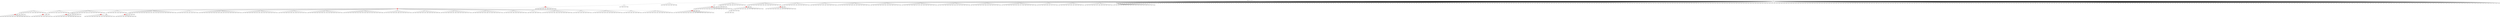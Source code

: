 digraph g {
	"53" -> "54";
	"54" [color=indianred1, style=filled, label="14"];
	"52" -> "53";
	"53" [label="19"];
	"50" -> "51";
	"51" [color=indianred1, style=filled, label="45"];
	"49" -> "50";
	"50" [label="21"];
	"36" -> "37";
	"37" [color=indianred1, style=filled, label="39"];
	"35" -> "36";
	"36" [label="38"];
	"32" -> "33";
	"33" [color=indianred1, style=filled, label="15"];
	"31" -> "32";
	"32" [label="20"];
	"27" -> "28";
	"28" [color=indianred1, style=filled, label="10"];
	"26" -> "27";
	"27" [label="2"];
	"25" -> "26";
	"26" [label="10"];
	"25" -> "29";
	"29" [label="3"];
	"25" -> "30";
	"30" [label="28"];
	"25" -> "31";
	"31" [label="15"];
	"25" -> "34";
	"34" [label="41"];
	"25" -> "35";
	"35" [label="39"];
	"25" -> "38";
	"38" [label="33"];
	"25" -> "39";
	"39" [label="47"];
	"25" -> "40";
	"40" [label="30"];
	"25" -> "41";
	"41" [label="35"];
	"25" -> "42";
	"42" [label="5"];
	"25" -> "43";
	"43" [label="16"];
	"25" -> "44";
	"44" [label="31"];
	"25" -> "45";
	"45" [label="36"];
	"25" -> "46";
	"46" [label="7"];
	"25" -> "47";
	"47" [label="9"];
	"25" -> "48";
	"48" [label="26"];
	"25" -> "49";
	"49" [label="45"];
	"25" -> "52";
	"52" [label="14"];
	"25" -> "55";
	"55" [label="25"];
	"25" -> "56";
	"56" [label="23"];
	"25" -> "57";
	"57" [label="4"];
	"24" -> "25";
	"25" [color=indianred1, style=filled, label="27"];
	"23" -> "24";
	"24" [color=indianred1, style=filled, label="11"];
	"22" -> "23";
	"23" [label="27"];
	"17" -> "18";
	"18" [color=indianred1, style=filled, label="43"];
	"16" -> "17";
	"17" [label="40"];
	"15" -> "16";
	"16" [color=indianred1, style=filled, label="17"];
	"14" -> "15";
	"15" [label="43"];
	"14" -> "19";
	"19" [label="1"];
	"7" -> "8";
	"8" [label="29"];
	"6" -> "7";
	"7" [label="42"];
	"5" -> "6";
	"6" [color=indianred1, style=filled, label="46"];
	"4" -> "5";
	"5" [label="12"];
	"2" -> "3";
	"3" [color=indianred1, style=filled, label="8"];
	"1" -> "2";
	"2" [label="18"];
	"0" -> "1";
	"1" [label="8"];
	"0" -> "4";
	"4" [label="46"];
	"0" -> "9";
	"9" [label="13"];
	"0" -> "10";
	"10" [label="37"];
	"0" -> "11";
	"11" [label="22"];
	"0" -> "12";
	"12" [label="49"];
	"0" -> "13";
	"13" [label="32"];
	"0" -> "14";
	"14" [label="17"];
	"0" -> "20";
	"20" [label="50"];
	"0" -> "21";
	"21" [label="24"];
	"0" -> "22";
	"22" [label="11"];
	"0" -> "58";
	"58" [label="34"];
	"0" -> "59";
	"59" [label="44"];
	"0" -> "60";
	"60" [label="6"];
	"0" -> "61";
	"61" [label="48"];
	"0" [label="germline"];
	"0" -> "cell1";
	"cell1" [shape=box];
	"45" -> "cell2";
	"cell2" [shape=box];
	"0" -> "cell3";
	"cell3" [shape=box];
	"55" -> "cell4";
	"cell4" [shape=box];
	"10" -> "cell5";
	"cell5" [shape=box];
	"0" -> "cell6";
	"cell6" [shape=box];
	"0" -> "cell7";
	"cell7" [shape=box];
	"21" -> "cell8";
	"cell8" [shape=box];
	"0" -> "cell9";
	"cell9" [shape=box];
	"0" -> "cell10";
	"cell10" [shape=box];
	"0" -> "cell11";
	"cell11" [shape=box];
	"0" -> "cell12";
	"cell12" [shape=box];
	"0" -> "cell13";
	"cell13" [shape=box];
	"21" -> "cell14";
	"cell14" [shape=box];
	"0" -> "cell15";
	"cell15" [shape=box];
	"47" -> "cell16";
	"cell16" [shape=box];
	"14" -> "cell17";
	"cell17" [shape=box];
	"4" -> "cell18";
	"cell18" [shape=box];
	"10" -> "cell19";
	"cell19" [shape=box];
	"52" -> "cell20";
	"cell20" [shape=box];
	"3" -> "cell21";
	"cell21" [shape=box];
	"57" -> "cell22";
	"cell22" [shape=box];
	"8" -> "cell23";
	"cell23" [shape=box];
	"47" -> "cell24";
	"cell24" [shape=box];
	"0" -> "cell25";
	"cell25" [shape=box];
	"16" -> "cell26";
	"cell26" [shape=box];
	"0" -> "cell27";
	"cell27" [shape=box];
	"52" -> "cell28";
	"cell28" [shape=box];
	"0" -> "cell29";
	"cell29" [shape=box];
	"0" -> "cell30";
	"cell30" [shape=box];
	"0" -> "cell31";
	"cell31" [shape=box];
	"0" -> "cell32";
	"cell32" [shape=box];
	"54" -> "cell33";
	"cell33" [shape=box];
	"0" -> "cell34";
	"cell34" [shape=box];
	"40" -> "cell35";
	"cell35" [shape=box];
	"0" -> "cell36";
	"cell36" [shape=box];
	"0" -> "cell37";
	"cell37" [shape=box];
	"0" -> "cell38";
	"cell38" [shape=box];
	"0" -> "cell39";
	"cell39" [shape=box];
	"16" -> "cell40";
	"cell40" [shape=box];
	"0" -> "cell41";
	"cell41" [shape=box];
	"0" -> "cell42";
	"cell42" [shape=box];
	"0" -> "cell43";
	"cell43" [shape=box];
	"41" -> "cell44";
	"cell44" [shape=box];
	"29" -> "cell45";
	"cell45" [shape=box];
	"0" -> "cell46";
	"cell46" [shape=box];
	"0" -> "cell47";
	"cell47" [shape=box];
	"0" -> "cell48";
	"cell48" [shape=box];
	"13" -> "cell49";
	"cell49" [shape=box];
	"49" -> "cell50";
	"cell50" [shape=box];
	"0" -> "cell51";
	"cell51" [shape=box];
	"14" -> "cell52";
	"cell52" [shape=box];
	"0" -> "cell53";
	"cell53" [shape=box];
	"0" -> "cell54";
	"cell54" [shape=box];
	"45" -> "cell55";
	"cell55" [shape=box];
	"16" -> "cell56";
	"cell56" [shape=box];
	"0" -> "cell57";
	"cell57" [shape=box];
	"58" -> "cell58";
	"cell58" [shape=box];
	"0" -> "cell59";
	"cell59" [shape=box];
	"0" -> "cell60";
	"cell60" [shape=box];
	"0" -> "cell61";
	"cell61" [shape=box];
	"0" -> "cell62";
	"cell62" [shape=box];
	"28" -> "cell63";
	"cell63" [shape=box];
	"0" -> "cell64";
	"cell64" [shape=box];
	"0" -> "cell65";
	"cell65" [shape=box];
	"11" -> "cell66";
	"cell66" [shape=box];
	"52" -> "cell67";
	"cell67" [shape=box];
	"26" -> "cell68";
	"cell68" [shape=box];
	"35" -> "cell69";
	"cell69" [shape=box];
	"0" -> "cell70";
	"cell70" [shape=box];
	"18" -> "cell71";
	"cell71" [shape=box];
	"0" -> "cell72";
	"cell72" [shape=box];
	"40" -> "cell73";
	"cell73" [shape=box];
	"6" -> "cell74";
	"cell74" [shape=box];
	"41" -> "cell75";
	"cell75" [shape=box];
	"0" -> "cell76";
	"cell76" [shape=box];
	"0" -> "cell77";
	"cell77" [shape=box];
	"12" -> "cell78";
	"cell78" [shape=box];
	"34" -> "cell79";
	"cell79" [shape=box];
	"43" -> "cell80";
	"cell80" [shape=box];
	"0" -> "cell81";
	"cell81" [shape=box];
	"0" -> "cell82";
	"cell82" [shape=box];
	"0" -> "cell83";
	"cell83" [shape=box];
	"60" -> "cell84";
	"cell84" [shape=box];
	"0" -> "cell85";
	"cell85" [shape=box];
	"17" -> "cell86";
	"cell86" [shape=box];
	"0" -> "cell87";
	"cell87" [shape=box];
	"39" -> "cell88";
	"cell88" [shape=box];
	"0" -> "cell89";
	"cell89" [shape=box];
	"60" -> "cell90";
	"cell90" [shape=box];
	"16" -> "cell91";
	"cell91" [shape=box];
	"39" -> "cell92";
	"cell92" [shape=box];
	"44" -> "cell93";
	"cell93" [shape=box];
	"0" -> "cell94";
	"cell94" [shape=box];
	"34" -> "cell95";
	"cell95" [shape=box];
	"2" -> "cell96";
	"cell96" [shape=box];
	"24" -> "cell97";
	"cell97" [shape=box];
	"0" -> "cell98";
	"cell98" [shape=box];
	"20" -> "cell99";
	"cell99" [shape=box];
	"0" -> "cell100";
	"cell100" [shape=box];
	"53" -> "cell101";
	"cell101" [shape=box];
	"54" -> "cell102";
	"cell102" [shape=box];
	"0" -> "cell103";
	"cell103" [shape=box];
	"33" -> "cell104";
	"cell104" [shape=box];
	"4" -> "cell105";
	"cell105" [shape=box];
	"0" -> "cell106";
	"cell106" [shape=box];
	"33" -> "cell107";
	"cell107" [shape=box];
	"30" -> "cell108";
	"cell108" [shape=box];
	"26" -> "cell109";
	"cell109" [shape=box];
	"61" -> "cell110";
	"cell110" [shape=box];
	"23" -> "cell111";
	"cell111" [shape=box];
	"13" -> "cell112";
	"cell112" [shape=box];
	"3" -> "cell113";
	"cell113" [shape=box];
	"33" -> "cell114";
	"cell114" [shape=box];
	"0" -> "cell115";
	"cell115" [shape=box];
	"0" -> "cell116";
	"cell116" [shape=box];
	"0" -> "cell117";
	"cell117" [shape=box];
	"40" -> "cell118";
	"cell118" [shape=box];
	"0" -> "cell119";
	"cell119" [shape=box];
	"48" -> "cell120";
	"cell120" [shape=box];
	"41" -> "cell121";
	"cell121" [shape=box];
	"1" -> "cell122";
	"cell122" [shape=box];
	"0" -> "cell123";
	"cell123" [shape=box];
	"18" -> "cell124";
	"cell124" [shape=box];
	"26" -> "cell125";
	"cell125" [shape=box];
	"0" -> "cell126";
	"cell126" [shape=box];
	"0" -> "cell127";
	"cell127" [shape=box];
	"0" -> "cell128";
	"cell128" [shape=box];
	"0" -> "cell129";
	"cell129" [shape=box];
	"0" -> "cell130";
	"cell130" [shape=box];
	"47" -> "cell131";
	"cell131" [shape=box];
	"4" -> "cell132";
	"cell132" [shape=box];
	"0" -> "cell133";
	"cell133" [shape=box];
	"55" -> "cell134";
	"cell134" [shape=box];
	"54" -> "cell135";
	"cell135" [shape=box];
	"0" -> "cell136";
	"cell136" [shape=box];
	"0" -> "cell137";
	"cell137" [shape=box];
	"0" -> "cell138";
	"cell138" [shape=box];
	"0" -> "cell139";
	"cell139" [shape=box];
	"47" -> "cell140";
	"cell140" [shape=box];
	"35" -> "cell141";
	"cell141" [shape=box];
	"18" -> "cell142";
	"cell142" [shape=box];
	"0" -> "cell143";
	"cell143" [shape=box];
	"20" -> "cell144";
	"cell144" [shape=box];
	"0" -> "cell145";
	"cell145" [shape=box];
	"38" -> "cell146";
	"cell146" [shape=box];
	"0" -> "cell147";
	"cell147" [shape=box];
	"10" -> "cell148";
	"cell148" [shape=box];
	"0" -> "cell149";
	"cell149" [shape=box];
	"0" -> "cell150";
	"cell150" [shape=box];
	"0" -> "cell151";
	"cell151" [shape=box];
	"42" -> "cell152";
	"cell152" [shape=box];
	"26" -> "cell153";
	"cell153" [shape=box];
	"0" -> "cell154";
	"cell154" [shape=box];
	"0" -> "cell155";
	"cell155" [shape=box];
	"0" -> "cell156";
	"cell156" [shape=box];
	"40" -> "cell157";
	"cell157" [shape=box];
	"1" -> "cell158";
	"cell158" [shape=box];
	"0" -> "cell159";
	"cell159" [shape=box];
	"0" -> "cell160";
	"cell160" [shape=box];
	"36" -> "cell161";
	"cell161" [shape=box];
	"0" -> "cell162";
	"cell162" [shape=box];
	"35" -> "cell163";
	"cell163" [shape=box];
	"26" -> "cell164";
	"cell164" [shape=box];
	"4" -> "cell165";
	"cell165" [shape=box];
	"40" -> "cell166";
	"cell166" [shape=box];
	"0" -> "cell167";
	"cell167" [shape=box];
	"49" -> "cell168";
	"cell168" [shape=box];
	"30" -> "cell169";
	"cell169" [shape=box];
	"0" -> "cell170";
	"cell170" [shape=box];
	"57" -> "cell171";
	"cell171" [shape=box];
	"16" -> "cell172";
	"cell172" [shape=box];
	"43" -> "cell173";
	"cell173" [shape=box];
	"0" -> "cell174";
	"cell174" [shape=box];
	"27" -> "cell175";
	"cell175" [shape=box];
	"47" -> "cell176";
	"cell176" [shape=box];
	"49" -> "cell177";
	"cell177" [shape=box];
	"61" -> "cell178";
	"cell178" [shape=box];
	"0" -> "cell179";
	"cell179" [shape=box];
	"51" -> "cell180";
	"cell180" [shape=box];
	"13" -> "cell181";
	"cell181" [shape=box];
	"0" -> "cell182";
	"cell182" [shape=box];
	"48" -> "cell183";
	"cell183" [shape=box];
	"59" -> "cell184";
	"cell184" [shape=box];
	"26" -> "cell185";
	"cell185" [shape=box];
	"0" -> "cell186";
	"cell186" [shape=box];
	"38" -> "cell187";
	"cell187" [shape=box];
	"0" -> "cell188";
	"cell188" [shape=box];
	"0" -> "cell189";
	"cell189" [shape=box];
	"0" -> "cell190";
	"cell190" [shape=box];
	"58" -> "cell191";
	"cell191" [shape=box];
	"0" -> "cell192";
	"cell192" [shape=box];
	"0" -> "cell193";
	"cell193" [shape=box];
	"0" -> "cell194";
	"cell194" [shape=box];
	"8" -> "cell195";
	"cell195" [shape=box];
	"28" -> "cell196";
	"cell196" [shape=box];
	"0" -> "cell197";
	"cell197" [shape=box];
	"0" -> "cell198";
	"cell198" [shape=box];
	"22" -> "cell199";
	"cell199" [shape=box];
	"0" -> "cell200";
	"cell200" [shape=box];
	"3" -> "cell201";
	"cell201" [shape=box];
	"0" -> "cell202";
	"cell202" [shape=box];
	"32" -> "cell203";
	"cell203" [shape=box];
	"40" -> "cell204";
	"cell204" [shape=box];
	"12" -> "cell205";
	"cell205" [shape=box];
	"0" -> "cell206";
	"cell206" [shape=box];
	"14" -> "cell207";
	"cell207" [shape=box];
	"0" -> "cell208";
	"cell208" [shape=box];
	"39" -> "cell209";
	"cell209" [shape=box];
	"43" -> "cell210";
	"cell210" [shape=box];
	"0" -> "cell211";
	"cell211" [shape=box];
	"18" -> "cell212";
	"cell212" [shape=box];
	"0" -> "cell213";
	"cell213" [shape=box];
	"40" -> "cell214";
	"cell214" [shape=box];
	"0" -> "cell215";
	"cell215" [shape=box];
	"0" -> "cell216";
	"cell216" [shape=box];
	"0" -> "cell217";
	"cell217" [shape=box];
	"0" -> "cell218";
	"cell218" [shape=box];
	"0" -> "cell219";
	"cell219" [shape=box];
	"0" -> "cell220";
	"cell220" [shape=box];
	"52" -> "cell221";
	"cell221" [shape=box];
	"0" -> "cell222";
	"cell222" [shape=box];
	"0" -> "cell223";
	"cell223" [shape=box];
	"54" -> "cell224";
	"cell224" [shape=box];
	"0" -> "cell225";
	"cell225" [shape=box];
	"0" -> "cell226";
	"cell226" [shape=box];
	"0" -> "cell227";
	"cell227" [shape=box];
	"38" -> "cell228";
	"cell228" [shape=box];
	"9" -> "cell229";
	"cell229" [shape=box];
	"0" -> "cell230";
	"cell230" [shape=box];
	"10" -> "cell231";
	"cell231" [shape=box];
	"0" -> "cell232";
	"cell232" [shape=box];
	"0" -> "cell233";
	"cell233" [shape=box];
	"0" -> "cell234";
	"cell234" [shape=box];
	"9" -> "cell235";
	"cell235" [shape=box];
	"20" -> "cell236";
	"cell236" [shape=box];
	"0" -> "cell237";
	"cell237" [shape=box];
	"0" -> "cell238";
	"cell238" [shape=box];
	"0" -> "cell239";
	"cell239" [shape=box];
	"16" -> "cell240";
	"cell240" [shape=box];
	"0" -> "cell241";
	"cell241" [shape=box];
	"30" -> "cell242";
	"cell242" [shape=box];
	"0" -> "cell243";
	"cell243" [shape=box];
	"0" -> "cell244";
	"cell244" [shape=box];
	"0" -> "cell245";
	"cell245" [shape=box];
	"0" -> "cell246";
	"cell246" [shape=box];
	"0" -> "cell247";
	"cell247" [shape=box];
	"16" -> "cell248";
	"cell248" [shape=box];
	"0" -> "cell249";
	"cell249" [shape=box];
	"0" -> "cell250";
	"cell250" [shape=box];
	"0" -> "cell251";
	"cell251" [shape=box];
	"0" -> "cell252";
	"cell252" [shape=box];
	"0" -> "cell253";
	"cell253" [shape=box];
	"6" -> "cell254";
	"cell254" [shape=box];
	"3" -> "cell255";
	"cell255" [shape=box];
	"20" -> "cell256";
	"cell256" [shape=box];
	"42" -> "cell257";
	"cell257" [shape=box];
	"14" -> "cell258";
	"cell258" [shape=box];
	"33" -> "cell259";
	"cell259" [shape=box];
	"0" -> "cell260";
	"cell260" [shape=box];
	"42" -> "cell261";
	"cell261" [shape=box];
	"0" -> "cell262";
	"cell262" [shape=box];
	"0" -> "cell263";
	"cell263" [shape=box];
	"10" -> "cell264";
	"cell264" [shape=box];
	"0" -> "cell265";
	"cell265" [shape=box];
	"46" -> "cell266";
	"cell266" [shape=box];
	"37" -> "cell267";
	"cell267" [shape=box];
	"0" -> "cell268";
	"cell268" [shape=box];
	"0" -> "cell269";
	"cell269" [shape=box];
	"0" -> "cell270";
	"cell270" [shape=box];
	"0" -> "cell271";
	"cell271" [shape=box];
	"61" -> "cell272";
	"cell272" [shape=box];
	"60" -> "cell273";
	"cell273" [shape=box];
	"0" -> "cell274";
	"cell274" [shape=box];
	"56" -> "cell275";
	"cell275" [shape=box];
	"0" -> "cell276";
	"cell276" [shape=box];
	"52" -> "cell277";
	"cell277" [shape=box];
	"0" -> "cell278";
	"cell278" [shape=box];
	"16" -> "cell279";
	"cell279" [shape=box];
	"56" -> "cell280";
	"cell280" [shape=box];
	"0" -> "cell281";
	"cell281" [shape=box];
	"0" -> "cell282";
	"cell282" [shape=box];
	"60" -> "cell283";
	"cell283" [shape=box];
	"0" -> "cell284";
	"cell284" [shape=box];
	"59" -> "cell285";
	"cell285" [shape=box];
	"0" -> "cell286";
	"cell286" [shape=box];
	"21" -> "cell287";
	"cell287" [shape=box];
	"44" -> "cell288";
	"cell288" [shape=box];
	"0" -> "cell289";
	"cell289" [shape=box];
	"0" -> "cell290";
	"cell290" [shape=box];
	"47" -> "cell291";
	"cell291" [shape=box];
	"4" -> "cell292";
	"cell292" [shape=box];
	"0" -> "cell293";
	"cell293" [shape=box];
	"54" -> "cell294";
	"cell294" [shape=box];
	"0" -> "cell295";
	"cell295" [shape=box];
	"18" -> "cell296";
	"cell296" [shape=box];
	"0" -> "cell297";
	"cell297" [shape=box];
	"35" -> "cell298";
	"cell298" [shape=box];
	"0" -> "cell299";
	"cell299" [shape=box];
	"10" -> "cell300";
	"cell300" [shape=box];
	"9" -> "cell301";
	"cell301" [shape=box];
	"11" -> "cell302";
	"cell302" [shape=box];
	"42" -> "cell303";
	"cell303" [shape=box];
	"58" -> "cell304";
	"cell304" [shape=box];
	"0" -> "cell305";
	"cell305" [shape=box];
	"29" -> "cell306";
	"cell306" [shape=box];
	"57" -> "cell307";
	"cell307" [shape=box];
	"0" -> "cell308";
	"cell308" [shape=box];
	"0" -> "cell309";
	"cell309" [shape=box];
	"0" -> "cell310";
	"cell310" [shape=box];
	"0" -> "cell311";
	"cell311" [shape=box];
	"0" -> "cell312";
	"cell312" [shape=box];
	"29" -> "cell313";
	"cell313" [shape=box];
	"27" -> "cell314";
	"cell314" [shape=box];
	"0" -> "cell315";
	"cell315" [shape=box];
	"24" -> "cell316";
	"cell316" [shape=box];
	"0" -> "cell317";
	"cell317" [shape=box];
	"0" -> "cell318";
	"cell318" [shape=box];
	"0" -> "cell319";
	"cell319" [shape=box];
	"0" -> "cell320";
	"cell320" [shape=box];
	"60" -> "cell321";
	"cell321" [shape=box];
	"0" -> "cell322";
	"cell322" [shape=box];
	"47" -> "cell323";
	"cell323" [shape=box];
	"57" -> "cell324";
	"cell324" [shape=box];
	"13" -> "cell325";
	"cell325" [shape=box];
	"0" -> "cell326";
	"cell326" [shape=box];
	"48" -> "cell327";
	"cell327" [shape=box];
	"0" -> "cell328";
	"cell328" [shape=box];
	"57" -> "cell329";
	"cell329" [shape=box];
	"24" -> "cell330";
	"cell330" [shape=box];
	"47" -> "cell331";
	"cell331" [shape=box];
	"0" -> "cell332";
	"cell332" [shape=box];
	"58" -> "cell333";
	"cell333" [shape=box];
	"40" -> "cell334";
	"cell334" [shape=box];
	"44" -> "cell335";
	"cell335" [shape=box];
	"0" -> "cell336";
	"cell336" [shape=box];
	"20" -> "cell337";
	"cell337" [shape=box];
	"0" -> "cell338";
	"cell338" [shape=box];
	"44" -> "cell339";
	"cell339" [shape=box];
	"26" -> "cell340";
	"cell340" [shape=box];
	"18" -> "cell341";
	"cell341" [shape=box];
	"0" -> "cell342";
	"cell342" [shape=box];
	"11" -> "cell343";
	"cell343" [shape=box];
	"37" -> "cell344";
	"cell344" [shape=box];
	"54" -> "cell345";
	"cell345" [shape=box];
	"42" -> "cell346";
	"cell346" [shape=box];
	"47" -> "cell347";
	"cell347" [shape=box];
	"35" -> "cell348";
	"cell348" [shape=box];
	"34" -> "cell349";
	"cell349" [shape=box];
	"19" -> "cell350";
	"cell350" [shape=box];
	"0" -> "cell351";
	"cell351" [shape=box];
	"59" -> "cell352";
	"cell352" [shape=box];
	"0" -> "cell353";
	"cell353" [shape=box];
	"0" -> "cell354";
	"cell354" [shape=box];
	"0" -> "cell355";
	"cell355" [shape=box];
	"51" -> "cell356";
	"cell356" [shape=box];
	"36" -> "cell357";
	"cell357" [shape=box];
	"0" -> "cell358";
	"cell358" [shape=box];
	"0" -> "cell359";
	"cell359" [shape=box];
	"43" -> "cell360";
	"cell360" [shape=box];
	"0" -> "cell361";
	"cell361" [shape=box];
	"0" -> "cell362";
	"cell362" [shape=box];
	"21" -> "cell363";
	"cell363" [shape=box];
	"0" -> "cell364";
	"cell364" [shape=box];
	"26" -> "cell365";
	"cell365" [shape=box];
	"0" -> "cell366";
	"cell366" [shape=box];
	"59" -> "cell367";
	"cell367" [shape=box];
	"0" -> "cell368";
	"cell368" [shape=box];
	"0" -> "cell369";
	"cell369" [shape=box];
	"0" -> "cell370";
	"cell370" [shape=box];
	"28" -> "cell371";
	"cell371" [shape=box];
	"0" -> "cell372";
	"cell372" [shape=box];
	"37" -> "cell373";
	"cell373" [shape=box];
	"28" -> "cell374";
	"cell374" [shape=box];
	"15" -> "cell375";
	"cell375" [shape=box];
	"26" -> "cell376";
	"cell376" [shape=box];
	"26" -> "cell377";
	"cell377" [shape=box];
	"28" -> "cell378";
	"cell378" [shape=box];
	"0" -> "cell379";
	"cell379" [shape=box];
	"0" -> "cell380";
	"cell380" [shape=box];
	"0" -> "cell381";
	"cell381" [shape=box];
	"0" -> "cell382";
	"cell382" [shape=box];
	"38" -> "cell383";
	"cell383" [shape=box];
	"0" -> "cell384";
	"cell384" [shape=box];
	"43" -> "cell385";
	"cell385" [shape=box];
	"0" -> "cell386";
	"cell386" [shape=box];
	"0" -> "cell387";
	"cell387" [shape=box];
	"10" -> "cell388";
	"cell388" [shape=box];
	"0" -> "cell389";
	"cell389" [shape=box];
	"37" -> "cell390";
	"cell390" [shape=box];
	"42" -> "cell391";
	"cell391" [shape=box];
	"4" -> "cell392";
	"cell392" [shape=box];
	"0" -> "cell393";
	"cell393" [shape=box];
	"13" -> "cell394";
	"cell394" [shape=box];
	"42" -> "cell395";
	"cell395" [shape=box];
	"37" -> "cell396";
	"cell396" [shape=box];
	"21" -> "cell397";
	"cell397" [shape=box];
	"42" -> "cell398";
	"cell398" [shape=box];
	"16" -> "cell399";
	"cell399" [shape=box];
	"55" -> "cell400";
	"cell400" [shape=box];
	"0" -> "cell401";
	"cell401" [shape=box];
	"38" -> "cell402";
	"cell402" [shape=box];
	"0" -> "cell403";
	"cell403" [shape=box];
	"57" -> "cell404";
	"cell404" [shape=box];
	"56" -> "cell405";
	"cell405" [shape=box];
	"51" -> "cell406";
	"cell406" [shape=box];
	"0" -> "cell407";
	"cell407" [shape=box];
	"35" -> "cell408";
	"cell408" [shape=box];
	"6" -> "cell409";
	"cell409" [shape=box];
	"45" -> "cell410";
	"cell410" [shape=box];
	"0" -> "cell411";
	"cell411" [shape=box];
	"61" -> "cell412";
	"cell412" [shape=box];
	"0" -> "cell413";
	"cell413" [shape=box];
	"0" -> "cell414";
	"cell414" [shape=box];
	"0" -> "cell415";
	"cell415" [shape=box];
	"0" -> "cell416";
	"cell416" [shape=box];
	"0" -> "cell417";
	"cell417" [shape=box];
	"0" -> "cell418";
	"cell418" [shape=box];
	"0" -> "cell419";
	"cell419" [shape=box];
	"0" -> "cell420";
	"cell420" [shape=box];
	"0" -> "cell421";
	"cell421" [shape=box];
	"30" -> "cell422";
	"cell422" [shape=box];
	"0" -> "cell423";
	"cell423" [shape=box];
	"0" -> "cell424";
	"cell424" [shape=box];
	"0" -> "cell425";
	"cell425" [shape=box];
	"0" -> "cell426";
	"cell426" [shape=box];
	"57" -> "cell427";
	"cell427" [shape=box];
	"9" -> "cell428";
	"cell428" [shape=box];
	"30" -> "cell429";
	"cell429" [shape=box];
	"0" -> "cell430";
	"cell430" [shape=box];
	"18" -> "cell431";
	"cell431" [shape=box];
	"0" -> "cell432";
	"cell432" [shape=box];
	"0" -> "cell433";
	"cell433" [shape=box];
	"44" -> "cell434";
	"cell434" [shape=box];
	"0" -> "cell435";
	"cell435" [shape=box];
	"0" -> "cell436";
	"cell436" [shape=box];
	"0" -> "cell437";
	"cell437" [shape=box];
	"0" -> "cell438";
	"cell438" [shape=box];
	"0" -> "cell439";
	"cell439" [shape=box];
	"0" -> "cell440";
	"cell440" [shape=box];
	"26" -> "cell441";
	"cell441" [shape=box];
	"0" -> "cell442";
	"cell442" [shape=box];
	"0" -> "cell443";
	"cell443" [shape=box];
	"0" -> "cell444";
	"cell444" [shape=box];
	"55" -> "cell445";
	"cell445" [shape=box];
	"55" -> "cell446";
	"cell446" [shape=box];
	"0" -> "cell447";
	"cell447" [shape=box];
	"21" -> "cell448";
	"cell448" [shape=box];
	"0" -> "cell449";
	"cell449" [shape=box];
	"27" -> "cell450";
	"cell450" [shape=box];
	"61" -> "cell451";
	"cell451" [shape=box];
	"29" -> "cell452";
	"cell452" [shape=box];
	"0" -> "cell453";
	"cell453" [shape=box];
	"0" -> "cell454";
	"cell454" [shape=box];
	"20" -> "cell455";
	"cell455" [shape=box];
	"13" -> "cell456";
	"cell456" [shape=box];
	"0" -> "cell457";
	"cell457" [shape=box];
	"0" -> "cell458";
	"cell458" [shape=box];
	"40" -> "cell459";
	"cell459" [shape=box];
	"24" -> "cell460";
	"cell460" [shape=box];
	"30" -> "cell461";
	"cell461" [shape=box];
	"0" -> "cell462";
	"cell462" [shape=box];
	"0" -> "cell463";
	"cell463" [shape=box];
	"37" -> "cell464";
	"cell464" [shape=box];
	"31" -> "cell465";
	"cell465" [shape=box];
	"0" -> "cell466";
	"cell466" [shape=box];
	"0" -> "cell467";
	"cell467" [shape=box];
	"0" -> "cell468";
	"cell468" [shape=box];
	"55" -> "cell469";
	"cell469" [shape=box];
	"41" -> "cell470";
	"cell470" [shape=box];
	"0" -> "cell471";
	"cell471" [shape=box];
	"16" -> "cell472";
	"cell472" [shape=box];
	"0" -> "cell473";
	"cell473" [shape=box];
	"60" -> "cell474";
	"cell474" [shape=box];
	"26" -> "cell475";
	"cell475" [shape=box];
	"10" -> "cell476";
	"cell476" [shape=box];
	"0" -> "cell477";
	"cell477" [shape=box];
	"0" -> "cell478";
	"cell478" [shape=box];
	"0" -> "cell479";
	"cell479" [shape=box];
	"0" -> "cell480";
	"cell480" [shape=box];
	"33" -> "cell481";
	"cell481" [shape=box];
	"0" -> "cell482";
	"cell482" [shape=box];
	"0" -> "cell483";
	"cell483" [shape=box];
	"0" -> "cell484";
	"cell484" [shape=box];
	"48" -> "cell485";
	"cell485" [shape=box];
	"0" -> "cell486";
	"cell486" [shape=box];
	"10" -> "cell487";
	"cell487" [shape=box];
	"28" -> "cell488";
	"cell488" [shape=box];
	"33" -> "cell489";
	"cell489" [shape=box];
	"0" -> "cell490";
	"cell490" [shape=box];
	"3" -> "cell491";
	"cell491" [shape=box];
	"0" -> "cell492";
	"cell492" [shape=box];
	"0" -> "cell493";
	"cell493" [shape=box];
	"4" -> "cell494";
	"cell494" [shape=box];
	"0" -> "cell495";
	"cell495" [shape=box];
	"0" -> "cell496";
	"cell496" [shape=box];
	"45" -> "cell497";
	"cell497" [shape=box];
	"20" -> "cell498";
	"cell498" [shape=box];
	"58" -> "cell499";
	"cell499" [shape=box];
	"36" -> "cell500";
	"cell500" [shape=box];
	"26" -> "cell501";
	"cell501" [shape=box];
	"3" -> "cell502";
	"cell502" [shape=box];
	"0" -> "cell503";
	"cell503" [shape=box];
	"12" -> "cell504";
	"cell504" [shape=box];
	"0" -> "cell505";
	"cell505" [shape=box];
	"0" -> "cell506";
	"cell506" [shape=box];
	"59" -> "cell507";
	"cell507" [shape=box];
	"0" -> "cell508";
	"cell508" [shape=box];
	"0" -> "cell509";
	"cell509" [shape=box];
	"59" -> "cell510";
	"cell510" [shape=box];
	"0" -> "cell511";
	"cell511" [shape=box];
	"0" -> "cell512";
	"cell512" [shape=box];
	"55" -> "cell513";
	"cell513" [shape=box];
	"0" -> "cell514";
	"cell514" [shape=box];
	"0" -> "cell515";
	"cell515" [shape=box];
	"0" -> "cell516";
	"cell516" [shape=box];
	"9" -> "cell517";
	"cell517" [shape=box];
	"0" -> "cell518";
	"cell518" [shape=box];
	"9" -> "cell519";
	"cell519" [shape=box];
	"11" -> "cell520";
	"cell520" [shape=box];
	"49" -> "cell521";
	"cell521" [shape=box];
	"33" -> "cell522";
	"cell522" [shape=box];
	"0" -> "cell523";
	"cell523" [shape=box];
	"0" -> "cell524";
	"cell524" [shape=box];
	"38" -> "cell525";
	"cell525" [shape=box];
	"0" -> "cell526";
	"cell526" [shape=box];
	"0" -> "cell527";
	"cell527" [shape=box];
	"0" -> "cell528";
	"cell528" [shape=box];
	"0" -> "cell529";
	"cell529" [shape=box];
	"30" -> "cell530";
	"cell530" [shape=box];
	"11" -> "cell531";
	"cell531" [shape=box];
	"42" -> "cell532";
	"cell532" [shape=box];
	"7" -> "cell533";
	"cell533" [shape=box];
	"0" -> "cell534";
	"cell534" [shape=box];
	"56" -> "cell535";
	"cell535" [shape=box];
	"40" -> "cell536";
	"cell536" [shape=box];
	"42" -> "cell537";
	"cell537" [shape=box];
	"34" -> "cell538";
	"cell538" [shape=box];
	"0" -> "cell539";
	"cell539" [shape=box];
	"0" -> "cell540";
	"cell540" [shape=box];
	"0" -> "cell541";
	"cell541" [shape=box];
	"30" -> "cell542";
	"cell542" [shape=box];
	"0" -> "cell543";
	"cell543" [shape=box];
	"11" -> "cell544";
	"cell544" [shape=box];
	"0" -> "cell545";
	"cell545" [shape=box];
	"0" -> "cell546";
	"cell546" [shape=box];
	"4" -> "cell547";
	"cell547" [shape=box];
	"41" -> "cell548";
	"cell548" [shape=box];
	"0" -> "cell549";
	"cell549" [shape=box];
	"18" -> "cell550";
	"cell550" [shape=box];
	"18" -> "cell551";
	"cell551" [shape=box];
	"37" -> "cell552";
	"cell552" [shape=box];
	"0" -> "cell553";
	"cell553" [shape=box];
	"55" -> "cell554";
	"cell554" [shape=box];
	"37" -> "cell555";
	"cell555" [shape=box];
	"55" -> "cell556";
	"cell556" [shape=box];
	"0" -> "cell557";
	"cell557" [shape=box];
	"22" -> "cell558";
	"cell558" [shape=box];
	"45" -> "cell559";
	"cell559" [shape=box];
	"0" -> "cell560";
	"cell560" [shape=box];
	"0" -> "cell561";
	"cell561" [shape=box];
	"55" -> "cell562";
	"cell562" [shape=box];
	"37" -> "cell563";
	"cell563" [shape=box];
	"0" -> "cell564";
	"cell564" [shape=box];
	"0" -> "cell565";
	"cell565" [shape=box];
	"0" -> "cell566";
	"cell566" [shape=box];
	"0" -> "cell567";
	"cell567" [shape=box];
	"0" -> "cell568";
	"cell568" [shape=box];
	"31" -> "cell569";
	"cell569" [shape=box];
	"36" -> "cell570";
	"cell570" [shape=box];
	"0" -> "cell571";
	"cell571" [shape=box];
	"43" -> "cell572";
	"cell572" [shape=box];
	"0" -> "cell573";
	"cell573" [shape=box];
	"0" -> "cell574";
	"cell574" [shape=box];
	"0" -> "cell575";
	"cell575" [shape=box];
	"20" -> "cell576";
	"cell576" [shape=box];
	"18" -> "cell577";
	"cell577" [shape=box];
	"0" -> "cell578";
	"cell578" [shape=box];
	"54" -> "cell579";
	"cell579" [shape=box];
	"10" -> "cell580";
	"cell580" [shape=box];
	"13" -> "cell581";
	"cell581" [shape=box];
	"0" -> "cell582";
	"cell582" [shape=box];
	"0" -> "cell583";
	"cell583" [shape=box];
	"20" -> "cell584";
	"cell584" [shape=box];
	"7" -> "cell585";
	"cell585" [shape=box];
	"8" -> "cell586";
	"cell586" [shape=box];
	"6" -> "cell587";
	"cell587" [shape=box];
	"35" -> "cell588";
	"cell588" [shape=box];
	"0" -> "cell589";
	"cell589" [shape=box];
	"0" -> "cell590";
	"cell590" [shape=box];
	"0" -> "cell591";
	"cell591" [shape=box];
	"34" -> "cell592";
	"cell592" [shape=box];
	"45" -> "cell593";
	"cell593" [shape=box];
	"4" -> "cell594";
	"cell594" [shape=box];
	"4" -> "cell595";
	"cell595" [shape=box];
	"23" -> "cell596";
	"cell596" [shape=box];
	"57" -> "cell597";
	"cell597" [shape=box];
	"0" -> "cell598";
	"cell598" [shape=box];
	"44" -> "cell599";
	"cell599" [shape=box];
	"30" -> "cell600";
	"cell600" [shape=box];
	"0" -> "cell601";
	"cell601" [shape=box];
	"46" -> "cell602";
	"cell602" [shape=box];
	"43" -> "cell603";
	"cell603" [shape=box];
	"0" -> "cell604";
	"cell604" [shape=box];
	"1" -> "cell605";
	"cell605" [shape=box];
	"31" -> "cell606";
	"cell606" [shape=box];
	"31" -> "cell607";
	"cell607" [shape=box];
	"0" -> "cell608";
	"cell608" [shape=box];
	"39" -> "cell609";
	"cell609" [shape=box];
	"0" -> "cell610";
	"cell610" [shape=box];
	"61" -> "cell611";
	"cell611" [shape=box];
	"38" -> "cell612";
	"cell612" [shape=box];
	"0" -> "cell613";
	"cell613" [shape=box];
	"0" -> "cell614";
	"cell614" [shape=box];
	"0" -> "cell615";
	"cell615" [shape=box];
	"34" -> "cell616";
	"cell616" [shape=box];
	"12" -> "cell617";
	"cell617" [shape=box];
	"49" -> "cell618";
	"cell618" [shape=box];
	"12" -> "cell619";
	"cell619" [shape=box];
	"47" -> "cell620";
	"cell620" [shape=box];
	"59" -> "cell621";
	"cell621" [shape=box];
	"0" -> "cell622";
	"cell622" [shape=box];
	"0" -> "cell623";
	"cell623" [shape=box];
	"0" -> "cell624";
	"cell624" [shape=box];
	"0" -> "cell625";
	"cell625" [shape=box];
	"14" -> "cell626";
	"cell626" [shape=box];
	"56" -> "cell627";
	"cell627" [shape=box];
	"14" -> "cell628";
	"cell628" [shape=box];
	"0" -> "cell629";
	"cell629" [shape=box];
	"16" -> "cell630";
	"cell630" [shape=box];
	"27" -> "cell631";
	"cell631" [shape=box];
	"0" -> "cell632";
	"cell632" [shape=box];
	"0" -> "cell633";
	"cell633" [shape=box];
	"0" -> "cell634";
	"cell634" [shape=box];
	"40" -> "cell635";
	"cell635" [shape=box];
	"0" -> "cell636";
	"cell636" [shape=box];
	"0" -> "cell637";
	"cell637" [shape=box];
	"0" -> "cell638";
	"cell638" [shape=box];
	"0" -> "cell639";
	"cell639" [shape=box];
	"0" -> "cell640";
	"cell640" [shape=box];
	"18" -> "cell641";
	"cell641" [shape=box];
	"48" -> "cell642";
	"cell642" [shape=box];
	"39" -> "cell643";
	"cell643" [shape=box];
	"41" -> "cell644";
	"cell644" [shape=box];
	"0" -> "cell645";
	"cell645" [shape=box];
	"20" -> "cell646";
	"cell646" [shape=box];
	"28" -> "cell647";
	"cell647" [shape=box];
	"0" -> "cell648";
	"cell648" [shape=box];
	"0" -> "cell649";
	"cell649" [shape=box];
	"54" -> "cell650";
	"cell650" [shape=box];
	"6" -> "cell651";
	"cell651" [shape=box];
	"60" -> "cell652";
	"cell652" [shape=box];
	"0" -> "cell653";
	"cell653" [shape=box];
	"0" -> "cell654";
	"cell654" [shape=box];
	"0" -> "cell655";
	"cell655" [shape=box];
	"0" -> "cell656";
	"cell656" [shape=box];
	"0" -> "cell657";
	"cell657" [shape=box];
	"38" -> "cell658";
	"cell658" [shape=box];
	"0" -> "cell659";
	"cell659" [shape=box];
	"0" -> "cell660";
	"cell660" [shape=box];
	"13" -> "cell661";
	"cell661" [shape=box];
	"47" -> "cell662";
	"cell662" [shape=box];
	"0" -> "cell663";
	"cell663" [shape=box];
	"0" -> "cell664";
	"cell664" [shape=box];
	"0" -> "cell665";
	"cell665" [shape=box];
	"0" -> "cell666";
	"cell666" [shape=box];
	"0" -> "cell667";
	"cell667" [shape=box];
	"12" -> "cell668";
	"cell668" [shape=box];
	"0" -> "cell669";
	"cell669" [shape=box];
	"0" -> "cell670";
	"cell670" [shape=box];
	"6" -> "cell671";
	"cell671" [shape=box];
	"0" -> "cell672";
	"cell672" [shape=box];
	"0" -> "cell673";
	"cell673" [shape=box];
	"0" -> "cell674";
	"cell674" [shape=box];
	"0" -> "cell675";
	"cell675" [shape=box];
	"22" -> "cell676";
	"cell676" [shape=box];
	"14" -> "cell677";
	"cell677" [shape=box];
	"22" -> "cell678";
	"cell678" [shape=box];
	"0" -> "cell679";
	"cell679" [shape=box];
	"37" -> "cell680";
	"cell680" [shape=box];
	"0" -> "cell681";
	"cell681" [shape=box];
	"39" -> "cell682";
	"cell682" [shape=box];
	"44" -> "cell683";
	"cell683" [shape=box];
	"16" -> "cell684";
	"cell684" [shape=box];
	"41" -> "cell685";
	"cell685" [shape=box];
	"0" -> "cell686";
	"cell686" [shape=box];
	"0" -> "cell687";
	"cell687" [shape=box];
	"0" -> "cell688";
	"cell688" [shape=box];
	"0" -> "cell689";
	"cell689" [shape=box];
	"36" -> "cell690";
	"cell690" [shape=box];
	"0" -> "cell691";
	"cell691" [shape=box];
	"0" -> "cell692";
	"cell692" [shape=box];
	"0" -> "cell693";
	"cell693" [shape=box];
	"0" -> "cell694";
	"cell694" [shape=box];
	"0" -> "cell695";
	"cell695" [shape=box];
	"30" -> "cell696";
	"cell696" [shape=box];
	"0" -> "cell697";
	"cell697" [shape=box];
	"39" -> "cell698";
	"cell698" [shape=box];
	"43" -> "cell699";
	"cell699" [shape=box];
	"29" -> "cell700";
	"cell700" [shape=box];
	"0" -> "cell701";
	"cell701" [shape=box];
	"34" -> "cell702";
	"cell702" [shape=box];
	"21" -> "cell703";
	"cell703" [shape=box];
	"0" -> "cell704";
	"cell704" [shape=box];
	"0" -> "cell705";
	"cell705" [shape=box];
	"0" -> "cell706";
	"cell706" [shape=box];
	"13" -> "cell707";
	"cell707" [shape=box];
	"4" -> "cell708";
	"cell708" [shape=box];
	"0" -> "cell709";
	"cell709" [shape=box];
	"58" -> "cell710";
	"cell710" [shape=box];
	"0" -> "cell711";
	"cell711" [shape=box];
	"12" -> "cell712";
	"cell712" [shape=box];
	"0" -> "cell713";
	"cell713" [shape=box];
	"23" -> "cell714";
	"cell714" [shape=box];
	"0" -> "cell715";
	"cell715" [shape=box];
	"26" -> "cell716";
	"cell716" [shape=box];
	"0" -> "cell717";
	"cell717" [shape=box];
	"0" -> "cell718";
	"cell718" [shape=box];
	"0" -> "cell719";
	"cell719" [shape=box];
	"0" -> "cell720";
	"cell720" [shape=box];
	"0" -> "cell721";
	"cell721" [shape=box];
	"55" -> "cell722";
	"cell722" [shape=box];
	"0" -> "cell723";
	"cell723" [shape=box];
	"38" -> "cell724";
	"cell724" [shape=box];
	"0" -> "cell725";
	"cell725" [shape=box];
	"0" -> "cell726";
	"cell726" [shape=box];
	"6" -> "cell727";
	"cell727" [shape=box];
	"33" -> "cell728";
	"cell728" [shape=box];
	"38" -> "cell729";
	"cell729" [shape=box];
	"10" -> "cell730";
	"cell730" [shape=box];
	"0" -> "cell731";
	"cell731" [shape=box];
	"7" -> "cell732";
	"cell732" [shape=box];
	"0" -> "cell733";
	"cell733" [shape=box];
	"1" -> "cell734";
	"cell734" [shape=box];
	"0" -> "cell735";
	"cell735" [shape=box];
	"0" -> "cell736";
	"cell736" [shape=box];
	"26" -> "cell737";
	"cell737" [shape=box];
	"0" -> "cell738";
	"cell738" [shape=box];
	"0" -> "cell739";
	"cell739" [shape=box];
	"0" -> "cell740";
	"cell740" [shape=box];
	"0" -> "cell741";
	"cell741" [shape=box];
	"14" -> "cell742";
	"cell742" [shape=box];
	"1" -> "cell743";
	"cell743" [shape=box];
	"39" -> "cell744";
	"cell744" [shape=box];
	"0" -> "cell745";
	"cell745" [shape=box];
	"0" -> "cell746";
	"cell746" [shape=box];
	"0" -> "cell747";
	"cell747" [shape=box];
	"1" -> "cell748";
	"cell748" [shape=box];
	"0" -> "cell749";
	"cell749" [shape=box];
	"54" -> "cell750";
	"cell750" [shape=box];
	"11" -> "cell751";
	"cell751" [shape=box];
	"41" -> "cell752";
	"cell752" [shape=box];
	"0" -> "cell753";
	"cell753" [shape=box];
	"3" -> "cell754";
	"cell754" [shape=box];
	"0" -> "cell755";
	"cell755" [shape=box];
	"3" -> "cell756";
	"cell756" [shape=box];
	"0" -> "cell757";
	"cell757" [shape=box];
	"0" -> "cell758";
	"cell758" [shape=box];
	"0" -> "cell759";
	"cell759" [shape=box];
	"53" -> "cell760";
	"cell760" [shape=box];
	"0" -> "cell761";
	"cell761" [shape=box];
	"21" -> "cell762";
	"cell762" [shape=box];
	"39" -> "cell763";
	"cell763" [shape=box];
	"14" -> "cell764";
	"cell764" [shape=box];
	"18" -> "cell765";
	"cell765" [shape=box];
	"0" -> "cell766";
	"cell766" [shape=box];
	"58" -> "cell767";
	"cell767" [shape=box];
	"39" -> "cell768";
	"cell768" [shape=box];
	"0" -> "cell769";
	"cell769" [shape=box];
	"35" -> "cell770";
	"cell770" [shape=box];
	"0" -> "cell771";
	"cell771" [shape=box];
	"49" -> "cell772";
	"cell772" [shape=box];
	"58" -> "cell773";
	"cell773" [shape=box];
	"44" -> "cell774";
	"cell774" [shape=box];
	"0" -> "cell775";
	"cell775" [shape=box];
	"40" -> "cell776";
	"cell776" [shape=box];
	"21" -> "cell777";
	"cell777" [shape=box];
	"0" -> "cell778";
	"cell778" [shape=box];
	"0" -> "cell779";
	"cell779" [shape=box];
	"30" -> "cell780";
	"cell780" [shape=box];
	"40" -> "cell781";
	"cell781" [shape=box];
	"19" -> "cell782";
	"cell782" [shape=box];
	"11" -> "cell783";
	"cell783" [shape=box];
	"33" -> "cell784";
	"cell784" [shape=box];
	"0" -> "cell785";
	"cell785" [shape=box];
	"0" -> "cell786";
	"cell786" [shape=box];
	"12" -> "cell787";
	"cell787" [shape=box];
	"41" -> "cell788";
	"cell788" [shape=box];
	"3" -> "cell789";
	"cell789" [shape=box];
	"0" -> "cell790";
	"cell790" [shape=box];
	"0" -> "cell791";
	"cell791" [shape=box];
	"30" -> "cell792";
	"cell792" [shape=box];
	"0" -> "cell793";
	"cell793" [shape=box];
	"13" -> "cell794";
	"cell794" [shape=box];
	"0" -> "cell795";
	"cell795" [shape=box];
	"1" -> "cell796";
	"cell796" [shape=box];
	"0" -> "cell797";
	"cell797" [shape=box];
	"43" -> "cell798";
	"cell798" [shape=box];
	"55" -> "cell799";
	"cell799" [shape=box];
	"0" -> "cell800";
	"cell800" [shape=box];
	"11" -> "cell801";
	"cell801" [shape=box];
	"0" -> "cell802";
	"cell802" [shape=box];
	"52" -> "cell803";
	"cell803" [shape=box];
	"18" -> "cell804";
	"cell804" [shape=box];
	"50" -> "cell805";
	"cell805" [shape=box];
	"31" -> "cell806";
	"cell806" [shape=box];
	"28" -> "cell807";
	"cell807" [shape=box];
	"11" -> "cell808";
	"cell808" [shape=box];
	"0" -> "cell809";
	"cell809" [shape=box];
	"49" -> "cell810";
	"cell810" [shape=box];
	"0" -> "cell811";
	"cell811" [shape=box];
	"34" -> "cell812";
	"cell812" [shape=box];
	"35" -> "cell813";
	"cell813" [shape=box];
	"51" -> "cell814";
	"cell814" [shape=box];
	"0" -> "cell815";
	"cell815" [shape=box];
	"48" -> "cell816";
	"cell816" [shape=box];
	"29" -> "cell817";
	"cell817" [shape=box];
	"34" -> "cell818";
	"cell818" [shape=box];
	"0" -> "cell819";
	"cell819" [shape=box];
	"49" -> "cell820";
	"cell820" [shape=box];
	"0" -> "cell821";
	"cell821" [shape=box];
	"45" -> "cell822";
	"cell822" [shape=box];
	"0" -> "cell823";
	"cell823" [shape=box];
	"0" -> "cell824";
	"cell824" [shape=box];
	"0" -> "cell825";
	"cell825" [shape=box];
	"0" -> "cell826";
	"cell826" [shape=box];
	"0" -> "cell827";
	"cell827" [shape=box];
	"0" -> "cell828";
	"cell828" [shape=box];
	"2" -> "cell829";
	"cell829" [shape=box];
	"33" -> "cell830";
	"cell830" [shape=box];
	"51" -> "cell831";
	"cell831" [shape=box];
	"0" -> "cell832";
	"cell832" [shape=box];
	"0" -> "cell833";
	"cell833" [shape=box];
	"0" -> "cell834";
	"cell834" [shape=box];
	"0" -> "cell835";
	"cell835" [shape=box];
	"49" -> "cell836";
	"cell836" [shape=box];
	"0" -> "cell837";
	"cell837" [shape=box];
	"0" -> "cell838";
	"cell838" [shape=box];
	"37" -> "cell839";
	"cell839" [shape=box];
	"60" -> "cell840";
	"cell840" [shape=box];
	"16" -> "cell841";
	"cell841" [shape=box];
	"35" -> "cell842";
	"cell842" [shape=box];
	"0" -> "cell843";
	"cell843" [shape=box];
	"0" -> "cell844";
	"cell844" [shape=box];
	"0" -> "cell845";
	"cell845" [shape=box];
	"51" -> "cell846";
	"cell846" [shape=box];
	"0" -> "cell847";
	"cell847" [shape=box];
	"0" -> "cell848";
	"cell848" [shape=box];
	"35" -> "cell849";
	"cell849" [shape=box];
	"46" -> "cell850";
	"cell850" [shape=box];
	"21" -> "cell851";
	"cell851" [shape=box];
	"0" -> "cell852";
	"cell852" [shape=box];
	"0" -> "cell853";
	"cell853" [shape=box];
	"0" -> "cell854";
	"cell854" [shape=box];
	"0" -> "cell855";
	"cell855" [shape=box];
	"0" -> "cell856";
	"cell856" [shape=box];
	"0" -> "cell857";
	"cell857" [shape=box];
	"0" -> "cell858";
	"cell858" [shape=box];
	"39" -> "cell859";
	"cell859" [shape=box];
	"46" -> "cell860";
	"cell860" [shape=box];
	"44" -> "cell861";
	"cell861" [shape=box];
	"0" -> "cell862";
	"cell862" [shape=box];
	"0" -> "cell863";
	"cell863" [shape=box];
	"45" -> "cell864";
	"cell864" [shape=box];
	"6" -> "cell865";
	"cell865" [shape=box];
	"7" -> "cell866";
	"cell866" [shape=box];
	"0" -> "cell867";
	"cell867" [shape=box];
	"57" -> "cell868";
	"cell868" [shape=box];
	"21" -> "cell869";
	"cell869" [shape=box];
	"33" -> "cell870";
	"cell870" [shape=box];
	"12" -> "cell871";
	"cell871" [shape=box];
	"24" -> "cell872";
	"cell872" [shape=box];
	"1" -> "cell873";
	"cell873" [shape=box];
	"0" -> "cell874";
	"cell874" [shape=box];
	"0" -> "cell875";
	"cell875" [shape=box];
	"61" -> "cell876";
	"cell876" [shape=box];
	"0" -> "cell877";
	"cell877" [shape=box];
	"13" -> "cell878";
	"cell878" [shape=box];
	"34" -> "cell879";
	"cell879" [shape=box];
	"0" -> "cell880";
	"cell880" [shape=box];
	"0" -> "cell881";
	"cell881" [shape=box];
	"0" -> "cell882";
	"cell882" [shape=box];
	"5" -> "cell883";
	"cell883" [shape=box];
	"4" -> "cell884";
	"cell884" [shape=box];
	"0" -> "cell885";
	"cell885" [shape=box];
	"3" -> "cell886";
	"cell886" [shape=box];
	"22" -> "cell887";
	"cell887" [shape=box];
	"52" -> "cell888";
	"cell888" [shape=box];
	"42" -> "cell889";
	"cell889" [shape=box];
	"54" -> "cell890";
	"cell890" [shape=box];
	"0" -> "cell891";
	"cell891" [shape=box];
	"56" -> "cell892";
	"cell892" [shape=box];
	"0" -> "cell893";
	"cell893" [shape=box];
	"0" -> "cell894";
	"cell894" [shape=box];
	"59" -> "cell895";
	"cell895" [shape=box];
	"0" -> "cell896";
	"cell896" [shape=box];
	"0" -> "cell897";
	"cell897" [shape=box];
	"0" -> "cell898";
	"cell898" [shape=box];
	"19" -> "cell899";
	"cell899" [shape=box];
	"59" -> "cell900";
	"cell900" [shape=box];
	"0" -> "cell901";
	"cell901" [shape=box];
	"0" -> "cell902";
	"cell902" [shape=box];
	"52" -> "cell903";
	"cell903" [shape=box];
	"0" -> "cell904";
	"cell904" [shape=box];
	"21" -> "cell905";
	"cell905" [shape=box];
	"0" -> "cell906";
	"cell906" [shape=box];
	"0" -> "cell907";
	"cell907" [shape=box];
	"24" -> "cell908";
	"cell908" [shape=box];
	"23" -> "cell909";
	"cell909" [shape=box];
	"41" -> "cell910";
	"cell910" [shape=box];
	"0" -> "cell911";
	"cell911" [shape=box];
	"34" -> "cell912";
	"cell912" [shape=box];
	"0" -> "cell913";
	"cell913" [shape=box];
	"40" -> "cell914";
	"cell914" [shape=box];
	"0" -> "cell915";
	"cell915" [shape=box];
	"3" -> "cell916";
	"cell916" [shape=box];
	"30" -> "cell917";
	"cell917" [shape=box];
	"0" -> "cell918";
	"cell918" [shape=box];
	"0" -> "cell919";
	"cell919" [shape=box];
	"0" -> "cell920";
	"cell920" [shape=box];
	"9" -> "cell921";
	"cell921" [shape=box];
	"21" -> "cell922";
	"cell922" [shape=box];
	"0" -> "cell923";
	"cell923" [shape=box];
	"0" -> "cell924";
	"cell924" [shape=box];
	"0" -> "cell925";
	"cell925" [shape=box];
	"0" -> "cell926";
	"cell926" [shape=box];
	"28" -> "cell927";
	"cell927" [shape=box];
	"13" -> "cell928";
	"cell928" [shape=box];
	"0" -> "cell929";
	"cell929" [shape=box];
	"0" -> "cell930";
	"cell930" [shape=box];
	"4" -> "cell931";
	"cell931" [shape=box];
	"26" -> "cell932";
	"cell932" [shape=box];
	"30" -> "cell933";
	"cell933" [shape=box];
	"0" -> "cell934";
	"cell934" [shape=box];
	"30" -> "cell935";
	"cell935" [shape=box];
	"0" -> "cell936";
	"cell936" [shape=box];
	"5" -> "cell937";
	"cell937" [shape=box];
	"0" -> "cell938";
	"cell938" [shape=box];
	"1" -> "cell939";
	"cell939" [shape=box];
	"0" -> "cell940";
	"cell940" [shape=box];
	"37" -> "cell941";
	"cell941" [shape=box];
	"60" -> "cell942";
	"cell942" [shape=box];
	"0" -> "cell943";
	"cell943" [shape=box];
	"42" -> "cell944";
	"cell944" [shape=box];
	"52" -> "cell945";
	"cell945" [shape=box];
	"0" -> "cell946";
	"cell946" [shape=box];
	"0" -> "cell947";
	"cell947" [shape=box];
	"0" -> "cell948";
	"cell948" [shape=box];
	"13" -> "cell949";
	"cell949" [shape=box];
	"22" -> "cell950";
	"cell950" [shape=box];
	"12" -> "cell951";
	"cell951" [shape=box];
	"0" -> "cell952";
	"cell952" [shape=box];
	"0" -> "cell953";
	"cell953" [shape=box];
	"12" -> "cell954";
	"cell954" [shape=box];
	"0" -> "cell955";
	"cell955" [shape=box];
	"61" -> "cell956";
	"cell956" [shape=box];
	"57" -> "cell957";
	"cell957" [shape=box];
	"54" -> "cell958";
	"cell958" [shape=box];
	"56" -> "cell959";
	"cell959" [shape=box];
	"0" -> "cell960";
	"cell960" [shape=box];
	"44" -> "cell961";
	"cell961" [shape=box];
	"0" -> "cell962";
	"cell962" [shape=box];
	"0" -> "cell963";
	"cell963" [shape=box];
	"0" -> "cell964";
	"cell964" [shape=box];
	"26" -> "cell965";
	"cell965" [shape=box];
	"0" -> "cell966";
	"cell966" [shape=box];
	"0" -> "cell967";
	"cell967" [shape=box];
	"10" -> "cell968";
	"cell968" [shape=box];
	"19" -> "cell969";
	"cell969" [shape=box];
	"0" -> "cell970";
	"cell970" [shape=box];
	"12" -> "cell971";
	"cell971" [shape=box];
	"20" -> "cell972";
	"cell972" [shape=box];
	"26" -> "cell973";
	"cell973" [shape=box];
	"0" -> "cell974";
	"cell974" [shape=box];
	"0" -> "cell975";
	"cell975" [shape=box];
	"0" -> "cell976";
	"cell976" [shape=box];
	"0" -> "cell977";
	"cell977" [shape=box];
	"0" -> "cell978";
	"cell978" [shape=box];
	"12" -> "cell979";
	"cell979" [shape=box];
	"6" -> "cell980";
	"cell980" [shape=box];
	"0" -> "cell981";
	"cell981" [shape=box];
	"57" -> "cell982";
	"cell982" [shape=box];
	"24" -> "cell983";
	"cell983" [shape=box];
	"13" -> "cell984";
	"cell984" [shape=box];
	"0" -> "cell985";
	"cell985" [shape=box];
	"0" -> "cell986";
	"cell986" [shape=box];
	"0" -> "cell987";
	"cell987" [shape=box];
	"59" -> "cell988";
	"cell988" [shape=box];
	"0" -> "cell989";
	"cell989" [shape=box];
	"20" -> "cell990";
	"cell990" [shape=box];
	"0" -> "cell991";
	"cell991" [shape=box];
	"0" -> "cell992";
	"cell992" [shape=box];
	"0" -> "cell993";
	"cell993" [shape=box];
	"0" -> "cell994";
	"cell994" [shape=box];
	"22" -> "cell995";
	"cell995" [shape=box];
	"39" -> "cell996";
	"cell996" [shape=box];
	"60" -> "cell997";
	"cell997" [shape=box];
	"0" -> "cell998";
	"cell998" [shape=box];
	"0" -> "cell999";
	"cell999" [shape=box];
	"60" -> "cell1000";
	"cell1000" [shape=box];
	"16" -> "cell1001";
	"cell1001" [shape=box];
	"17" -> "cell1002";
	"cell1002" [shape=box];
	"47" -> "cell1003";
	"cell1003" [shape=box];
	"31" -> "cell1004";
	"cell1004" [shape=box];
	"43" -> "cell1005";
	"cell1005" [shape=box];
	"0" -> "cell1006";
	"cell1006" [shape=box];
	"40" -> "cell1007";
	"cell1007" [shape=box];
	"51" -> "cell1008";
	"cell1008" [shape=box];
	"47" -> "cell1009";
	"cell1009" [shape=box];
	"0" -> "cell1010";
	"cell1010" [shape=box];
	"0" -> "cell1011";
	"cell1011" [shape=box];
	"61" -> "cell1012";
	"cell1012" [shape=box];
	"61" -> "cell1013";
	"cell1013" [shape=box];
	"0" -> "cell1014";
	"cell1014" [shape=box];
	"0" -> "cell1015";
	"cell1015" [shape=box];
	"29" -> "cell1016";
	"cell1016" [shape=box];
	"0" -> "cell1017";
	"cell1017" [shape=box];
	"0" -> "cell1018";
	"cell1018" [shape=box];
	"9" -> "cell1019";
	"cell1019" [shape=box];
	"35" -> "cell1020";
	"cell1020" [shape=box];
	"0" -> "cell1021";
	"cell1021" [shape=box];
	"16" -> "cell1022";
	"cell1022" [shape=box];
	"43" -> "cell1023";
	"cell1023" [shape=box];
	"0" -> "cell1024";
	"cell1024" [shape=box];
	"54" -> "cell1025";
	"cell1025" [shape=box];
	"57" -> "cell1026";
	"cell1026" [shape=box];
	"0" -> "cell1027";
	"cell1027" [shape=box];
	"0" -> "cell1028";
	"cell1028" [shape=box];
	"0" -> "cell1029";
	"cell1029" [shape=box];
	"9" -> "cell1030";
	"cell1030" [shape=box];
	"26" -> "cell1031";
	"cell1031" [shape=box];
	"45" -> "cell1032";
	"cell1032" [shape=box];
	"0" -> "cell1033";
	"cell1033" [shape=box];
	"19" -> "cell1034";
	"cell1034" [shape=box];
	"0" -> "cell1035";
	"cell1035" [shape=box];
	"0" -> "cell1036";
	"cell1036" [shape=box];
	"0" -> "cell1037";
	"cell1037" [shape=box];
	"0" -> "cell1038";
	"cell1038" [shape=box];
	"46" -> "cell1039";
	"cell1039" [shape=box];
	"0" -> "cell1040";
	"cell1040" [shape=box];
	"9" -> "cell1041";
	"cell1041" [shape=box];
	"0" -> "cell1042";
	"cell1042" [shape=box];
	"26" -> "cell1043";
	"cell1043" [shape=box];
	"31" -> "cell1044";
	"cell1044" [shape=box];
	"14" -> "cell1045";
	"cell1045" [shape=box];
	"0" -> "cell1046";
	"cell1046" [shape=box];
	"0" -> "cell1047";
	"cell1047" [shape=box];
	"40" -> "cell1048";
	"cell1048" [shape=box];
	"0" -> "cell1049";
	"cell1049" [shape=box];
	"0" -> "cell1050";
	"cell1050" [shape=box];
	"0" -> "cell1051";
	"cell1051" [shape=box];
	"0" -> "cell1052";
	"cell1052" [shape=box];
	"0" -> "cell1053";
	"cell1053" [shape=box];
	"0" -> "cell1054";
	"cell1054" [shape=box];
	"0" -> "cell1055";
	"cell1055" [shape=box];
	"45" -> "cell1056";
	"cell1056" [shape=box];
	"0" -> "cell1057";
	"cell1057" [shape=box];
	"21" -> "cell1058";
	"cell1058" [shape=box];
	"10" -> "cell1059";
	"cell1059" [shape=box];
	"35" -> "cell1060";
	"cell1060" [shape=box];
	"0" -> "cell1061";
	"cell1061" [shape=box];
	"18" -> "cell1062";
	"cell1062" [shape=box];
	"0" -> "cell1063";
	"cell1063" [shape=box];
	"0" -> "cell1064";
	"cell1064" [shape=box];
	"0" -> "cell1065";
	"cell1065" [shape=box];
	"31" -> "cell1066";
	"cell1066" [shape=box];
	"0" -> "cell1067";
	"cell1067" [shape=box];
	"21" -> "cell1068";
	"cell1068" [shape=box];
	"0" -> "cell1069";
	"cell1069" [shape=box];
	"48" -> "cell1070";
	"cell1070" [shape=box];
	"29" -> "cell1071";
	"cell1071" [shape=box];
	"0" -> "cell1072";
	"cell1072" [shape=box];
	"1" -> "cell1073";
	"cell1073" [shape=box];
	"39" -> "cell1074";
	"cell1074" [shape=box];
	"39" -> "cell1075";
	"cell1075" [shape=box];
	"0" -> "cell1076";
	"cell1076" [shape=box];
	"0" -> "cell1077";
	"cell1077" [shape=box];
	"0" -> "cell1078";
	"cell1078" [shape=box];
	"36" -> "cell1079";
	"cell1079" [shape=box];
	"52" -> "cell1080";
	"cell1080" [shape=box];
	"0" -> "cell1081";
	"cell1081" [shape=box];
	"34" -> "cell1082";
	"cell1082" [shape=box];
	"18" -> "cell1083";
	"cell1083" [shape=box];
	"53" -> "cell1084";
	"cell1084" [shape=box];
	"0" -> "cell1085";
	"cell1085" [shape=box];
	"9" -> "cell1086";
	"cell1086" [shape=box];
	"29" -> "cell1087";
	"cell1087" [shape=box];
	"40" -> "cell1088";
	"cell1088" [shape=box];
	"0" -> "cell1089";
	"cell1089" [shape=box];
	"58" -> "cell1090";
	"cell1090" [shape=box];
	"0" -> "cell1091";
	"cell1091" [shape=box];
	"0" -> "cell1092";
	"cell1092" [shape=box];
	"0" -> "cell1093";
	"cell1093" [shape=box];
	"6" -> "cell1094";
	"cell1094" [shape=box];
	"0" -> "cell1095";
	"cell1095" [shape=box];
	"0" -> "cell1096";
	"cell1096" [shape=box];
	"0" -> "cell1097";
	"cell1097" [shape=box];
	"4" -> "cell1098";
	"cell1098" [shape=box];
	"0" -> "cell1099";
	"cell1099" [shape=box];
	"12" -> "cell1100";
	"cell1100" [shape=box];
	"0" -> "cell1101";
	"cell1101" [shape=box];
	"0" -> "cell1102";
	"cell1102" [shape=box];
	"30" -> "cell1103";
	"cell1103" [shape=box];
	"0" -> "cell1104";
	"cell1104" [shape=box];
	"11" -> "cell1105";
	"cell1105" [shape=box];
	"0" -> "cell1106";
	"cell1106" [shape=box];
	"0" -> "cell1107";
	"cell1107" [shape=box];
	"44" -> "cell1108";
	"cell1108" [shape=box];
	"0" -> "cell1109";
	"cell1109" [shape=box];
	"16" -> "cell1110";
	"cell1110" [shape=box];
	"44" -> "cell1111";
	"cell1111" [shape=box];
	"0" -> "cell1112";
	"cell1112" [shape=box];
	"11" -> "cell1113";
	"cell1113" [shape=box];
	"0" -> "cell1114";
	"cell1114" [shape=box];
	"6" -> "cell1115";
	"cell1115" [shape=box];
	"0" -> "cell1116";
	"cell1116" [shape=box];
	"33" -> "cell1117";
	"cell1117" [shape=box];
	"0" -> "cell1118";
	"cell1118" [shape=box];
	"61" -> "cell1119";
	"cell1119" [shape=box];
	"0" -> "cell1120";
	"cell1120" [shape=box];
	"0" -> "cell1121";
	"cell1121" [shape=box];
	"12" -> "cell1122";
	"cell1122" [shape=box];
	"38" -> "cell1123";
	"cell1123" [shape=box];
	"24" -> "cell1124";
	"cell1124" [shape=box];
	"11" -> "cell1125";
	"cell1125" [shape=box];
	"0" -> "cell1126";
	"cell1126" [shape=box];
	"54" -> "cell1127";
	"cell1127" [shape=box];
	"0" -> "cell1128";
	"cell1128" [shape=box];
	"0" -> "cell1129";
	"cell1129" [shape=box];
	"51" -> "cell1130";
	"cell1130" [shape=box];
	"0" -> "cell1131";
	"cell1131" [shape=box];
	"14" -> "cell1132";
	"cell1132" [shape=box];
	"0" -> "cell1133";
	"cell1133" [shape=box];
	"0" -> "cell1134";
	"cell1134" [shape=box];
	"0" -> "cell1135";
	"cell1135" [shape=box];
	"61" -> "cell1136";
	"cell1136" [shape=box];
	"48" -> "cell1137";
	"cell1137" [shape=box];
	"0" -> "cell1138";
	"cell1138" [shape=box];
	"57" -> "cell1139";
	"cell1139" [shape=box];
	"56" -> "cell1140";
	"cell1140" [shape=box];
	"46" -> "cell1141";
	"cell1141" [shape=box];
	"41" -> "cell1142";
	"cell1142" [shape=box];
	"60" -> "cell1143";
	"cell1143" [shape=box];
	"53" -> "cell1144";
	"cell1144" [shape=box];
	"34" -> "cell1145";
	"cell1145" [shape=box];
	"3" -> "cell1146";
	"cell1146" [shape=box];
	"59" -> "cell1147";
	"cell1147" [shape=box];
	"20" -> "cell1148";
	"cell1148" [shape=box];
	"18" -> "cell1149";
	"cell1149" [shape=box];
	"34" -> "cell1150";
	"cell1150" [shape=box];
	"0" -> "cell1151";
	"cell1151" [shape=box];
	"18" -> "cell1152";
	"cell1152" [shape=box];
	"0" -> "cell1153";
	"cell1153" [shape=box];
	"0" -> "cell1154";
	"cell1154" [shape=box];
	"1" -> "cell1155";
	"cell1155" [shape=box];
	"0" -> "cell1156";
	"cell1156" [shape=box];
	"34" -> "cell1157";
	"cell1157" [shape=box];
	"41" -> "cell1158";
	"cell1158" [shape=box];
	"55" -> "cell1159";
	"cell1159" [shape=box];
	"0" -> "cell1160";
	"cell1160" [shape=box];
	"35" -> "cell1161";
	"cell1161" [shape=box];
	"0" -> "cell1162";
	"cell1162" [shape=box];
	"30" -> "cell1163";
	"cell1163" [shape=box];
	"0" -> "cell1164";
	"cell1164" [shape=box];
	"0" -> "cell1165";
	"cell1165" [shape=box];
	"0" -> "cell1166";
	"cell1166" [shape=box];
	"61" -> "cell1167";
	"cell1167" [shape=box];
	"0" -> "cell1168";
	"cell1168" [shape=box];
	"61" -> "cell1169";
	"cell1169" [shape=box];
	"52" -> "cell1170";
	"cell1170" [shape=box];
	"0" -> "cell1171";
	"cell1171" [shape=box];
	"61" -> "cell1172";
	"cell1172" [shape=box];
	"33" -> "cell1173";
	"cell1173" [shape=box];
	"0" -> "cell1174";
	"cell1174" [shape=box];
	"61" -> "cell1175";
	"cell1175" [shape=box];
	"44" -> "cell1176";
	"cell1176" [shape=box];
	"43" -> "cell1177";
	"cell1177" [shape=box];
	"51" -> "cell1178";
	"cell1178" [shape=box];
	"38" -> "cell1179";
	"cell1179" [shape=box];
	"17" -> "cell1180";
	"cell1180" [shape=box];
	"39" -> "cell1181";
	"cell1181" [shape=box];
	"61" -> "cell1182";
	"cell1182" [shape=box];
	"0" -> "cell1183";
	"cell1183" [shape=box];
	"10" -> "cell1184";
	"cell1184" [shape=box];
	"3" -> "cell1185";
	"cell1185" [shape=box];
	"0" -> "cell1186";
	"cell1186" [shape=box];
	"6" -> "cell1187";
	"cell1187" [shape=box];
	"0" -> "cell1188";
	"cell1188" [shape=box];
	"0" -> "cell1189";
	"cell1189" [shape=box];
	"24" -> "cell1190";
	"cell1190" [shape=box];
	"0" -> "cell1191";
	"cell1191" [shape=box];
	"50" -> "cell1192";
	"cell1192" [shape=box];
	"0" -> "cell1193";
	"cell1193" [shape=box];
	"0" -> "cell1194";
	"cell1194" [shape=box];
	"30" -> "cell1195";
	"cell1195" [shape=box];
	"43" -> "cell1196";
	"cell1196" [shape=box];
	"0" -> "cell1197";
	"cell1197" [shape=box];
	"0" -> "cell1198";
	"cell1198" [shape=box];
	"8" -> "cell1199";
	"cell1199" [shape=box];
	"0" -> "cell1200";
	"cell1200" [shape=box];
	labelloc="t";
	label="Confidence score: -2552.022271";
}
